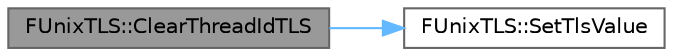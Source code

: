 digraph "FUnixTLS::ClearThreadIdTLS"
{
 // INTERACTIVE_SVG=YES
 // LATEX_PDF_SIZE
  bgcolor="transparent";
  edge [fontname=Helvetica,fontsize=10,labelfontname=Helvetica,labelfontsize=10];
  node [fontname=Helvetica,fontsize=10,shape=box,height=0.2,width=0.4];
  rankdir="LR";
  Node1 [id="Node000001",label="FUnixTLS::ClearThreadIdTLS",height=0.2,width=0.4,color="gray40", fillcolor="grey60", style="filled", fontcolor="black",tooltip=" "];
  Node1 -> Node2 [id="edge1_Node000001_Node000002",color="steelblue1",style="solid",tooltip=" "];
  Node2 [id="Node000002",label="FUnixTLS::SetTlsValue",height=0.2,width=0.4,color="grey40", fillcolor="white", style="filled",URL="$d6/dae/structFUnixTLS.html#a722aec47b00a496d2981fcef1844ad0f",tooltip="Sets a value in the specified TLS slot."];
}
